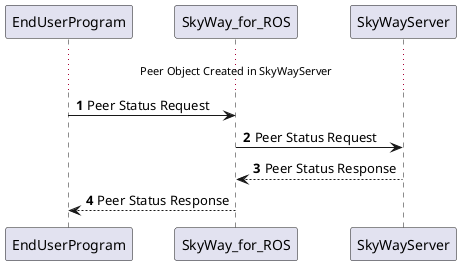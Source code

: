 @startuml
'https://plantuml.com/sequence-diagram

autonumber
...Peer Object Created in SkyWayServer...

EndUserProgram -> SkyWay_for_ROS: Peer Status Request
SkyWay_for_ROS -> SkyWayServer: Peer Status Request
SkyWayServer --> SkyWay_for_ROS: Peer Status Response
EndUserProgram <-- SkyWay_for_ROS: Peer Status Response
@enduml